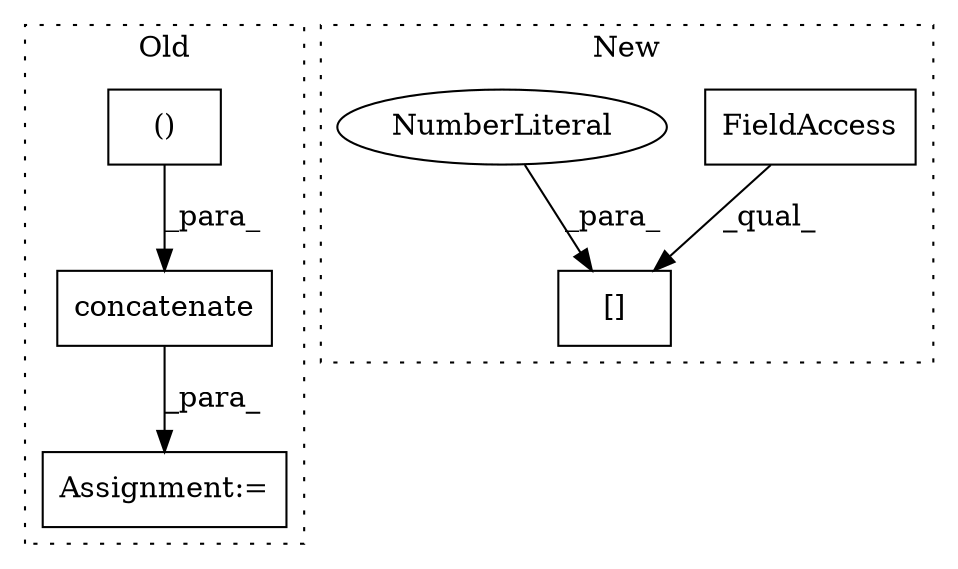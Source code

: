 digraph G {
subgraph cluster0 {
1 [label="concatenate" a="32" s="4959,5006" l="19,2" shape="box"];
3 [label="Assignment:=" a="7" s="5031" l="1" shape="box"];
4 [label="()" a="106" s="4978" l="28" shape="box"];
label = "Old";
style="dotted";
}
subgraph cluster1 {
2 [label="[]" a="2" s="4978,4996" l="17,1" shape="box"];
5 [label="FieldAccess" a="22" s="4978" l="16" shape="box"];
6 [label="NumberLiteral" a="34" s="4995" l="1" shape="ellipse"];
label = "New";
style="dotted";
}
1 -> 3 [label="_para_"];
4 -> 1 [label="_para_"];
5 -> 2 [label="_qual_"];
6 -> 2 [label="_para_"];
}